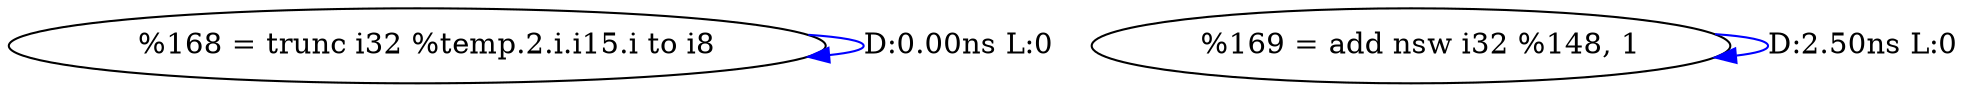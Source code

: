 digraph {
Node0x36dce40[label="  %168 = trunc i32 %temp.2.i.i15.i to i8"];
Node0x36dce40 -> Node0x36dce40[label="D:0.00ns L:0",color=blue];
Node0x36dd000[label="  %169 = add nsw i32 %148, 1"];
Node0x36dd000 -> Node0x36dd000[label="D:2.50ns L:0",color=blue];
}
